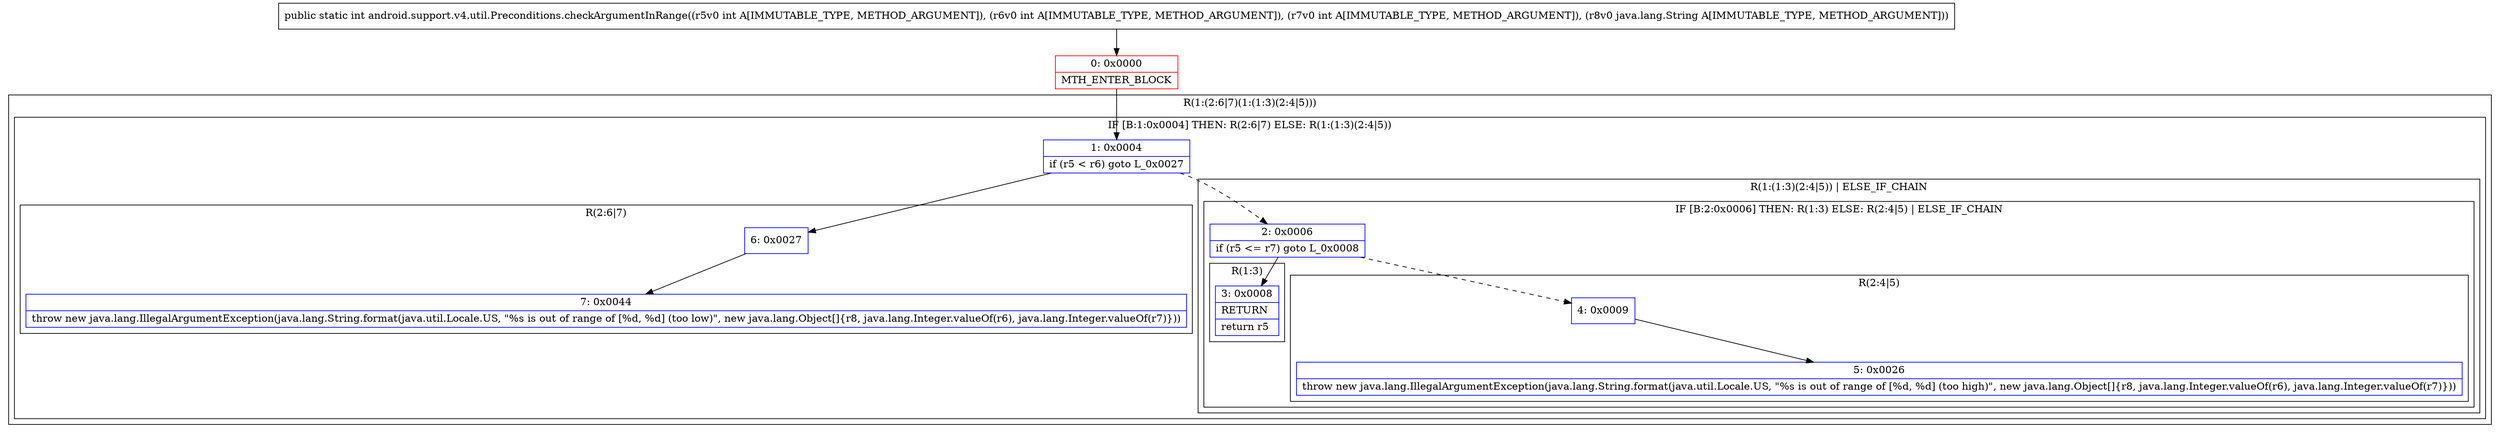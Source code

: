 digraph "CFG forandroid.support.v4.util.Preconditions.checkArgumentInRange(IIILjava\/lang\/String;)I" {
subgraph cluster_Region_144494290 {
label = "R(1:(2:6|7)(1:(1:3)(2:4|5)))";
node [shape=record,color=blue];
subgraph cluster_IfRegion_536573549 {
label = "IF [B:1:0x0004] THEN: R(2:6|7) ELSE: R(1:(1:3)(2:4|5))";
node [shape=record,color=blue];
Node_1 [shape=record,label="{1\:\ 0x0004|if (r5 \< r6) goto L_0x0027\l}"];
subgraph cluster_Region_1553236602 {
label = "R(2:6|7)";
node [shape=record,color=blue];
Node_6 [shape=record,label="{6\:\ 0x0027}"];
Node_7 [shape=record,label="{7\:\ 0x0044|throw new java.lang.IllegalArgumentException(java.lang.String.format(java.util.Locale.US, \"%s is out of range of [%d, %d] (too low)\", new java.lang.Object[]\{r8, java.lang.Integer.valueOf(r6), java.lang.Integer.valueOf(r7)\}))\l}"];
}
subgraph cluster_Region_387388030 {
label = "R(1:(1:3)(2:4|5)) | ELSE_IF_CHAIN\l";
node [shape=record,color=blue];
subgraph cluster_IfRegion_2031330320 {
label = "IF [B:2:0x0006] THEN: R(1:3) ELSE: R(2:4|5) | ELSE_IF_CHAIN\l";
node [shape=record,color=blue];
Node_2 [shape=record,label="{2\:\ 0x0006|if (r5 \<= r7) goto L_0x0008\l}"];
subgraph cluster_Region_1033891137 {
label = "R(1:3)";
node [shape=record,color=blue];
Node_3 [shape=record,label="{3\:\ 0x0008|RETURN\l|return r5\l}"];
}
subgraph cluster_Region_1163935706 {
label = "R(2:4|5)";
node [shape=record,color=blue];
Node_4 [shape=record,label="{4\:\ 0x0009}"];
Node_5 [shape=record,label="{5\:\ 0x0026|throw new java.lang.IllegalArgumentException(java.lang.String.format(java.util.Locale.US, \"%s is out of range of [%d, %d] (too high)\", new java.lang.Object[]\{r8, java.lang.Integer.valueOf(r6), java.lang.Integer.valueOf(r7)\}))\l}"];
}
}
}
}
}
Node_0 [shape=record,color=red,label="{0\:\ 0x0000|MTH_ENTER_BLOCK\l}"];
MethodNode[shape=record,label="{public static int android.support.v4.util.Preconditions.checkArgumentInRange((r5v0 int A[IMMUTABLE_TYPE, METHOD_ARGUMENT]), (r6v0 int A[IMMUTABLE_TYPE, METHOD_ARGUMENT]), (r7v0 int A[IMMUTABLE_TYPE, METHOD_ARGUMENT]), (r8v0 java.lang.String A[IMMUTABLE_TYPE, METHOD_ARGUMENT])) }"];
MethodNode -> Node_0;
Node_1 -> Node_2[style=dashed];
Node_1 -> Node_6;
Node_6 -> Node_7;
Node_2 -> Node_3;
Node_2 -> Node_4[style=dashed];
Node_4 -> Node_5;
Node_0 -> Node_1;
}

